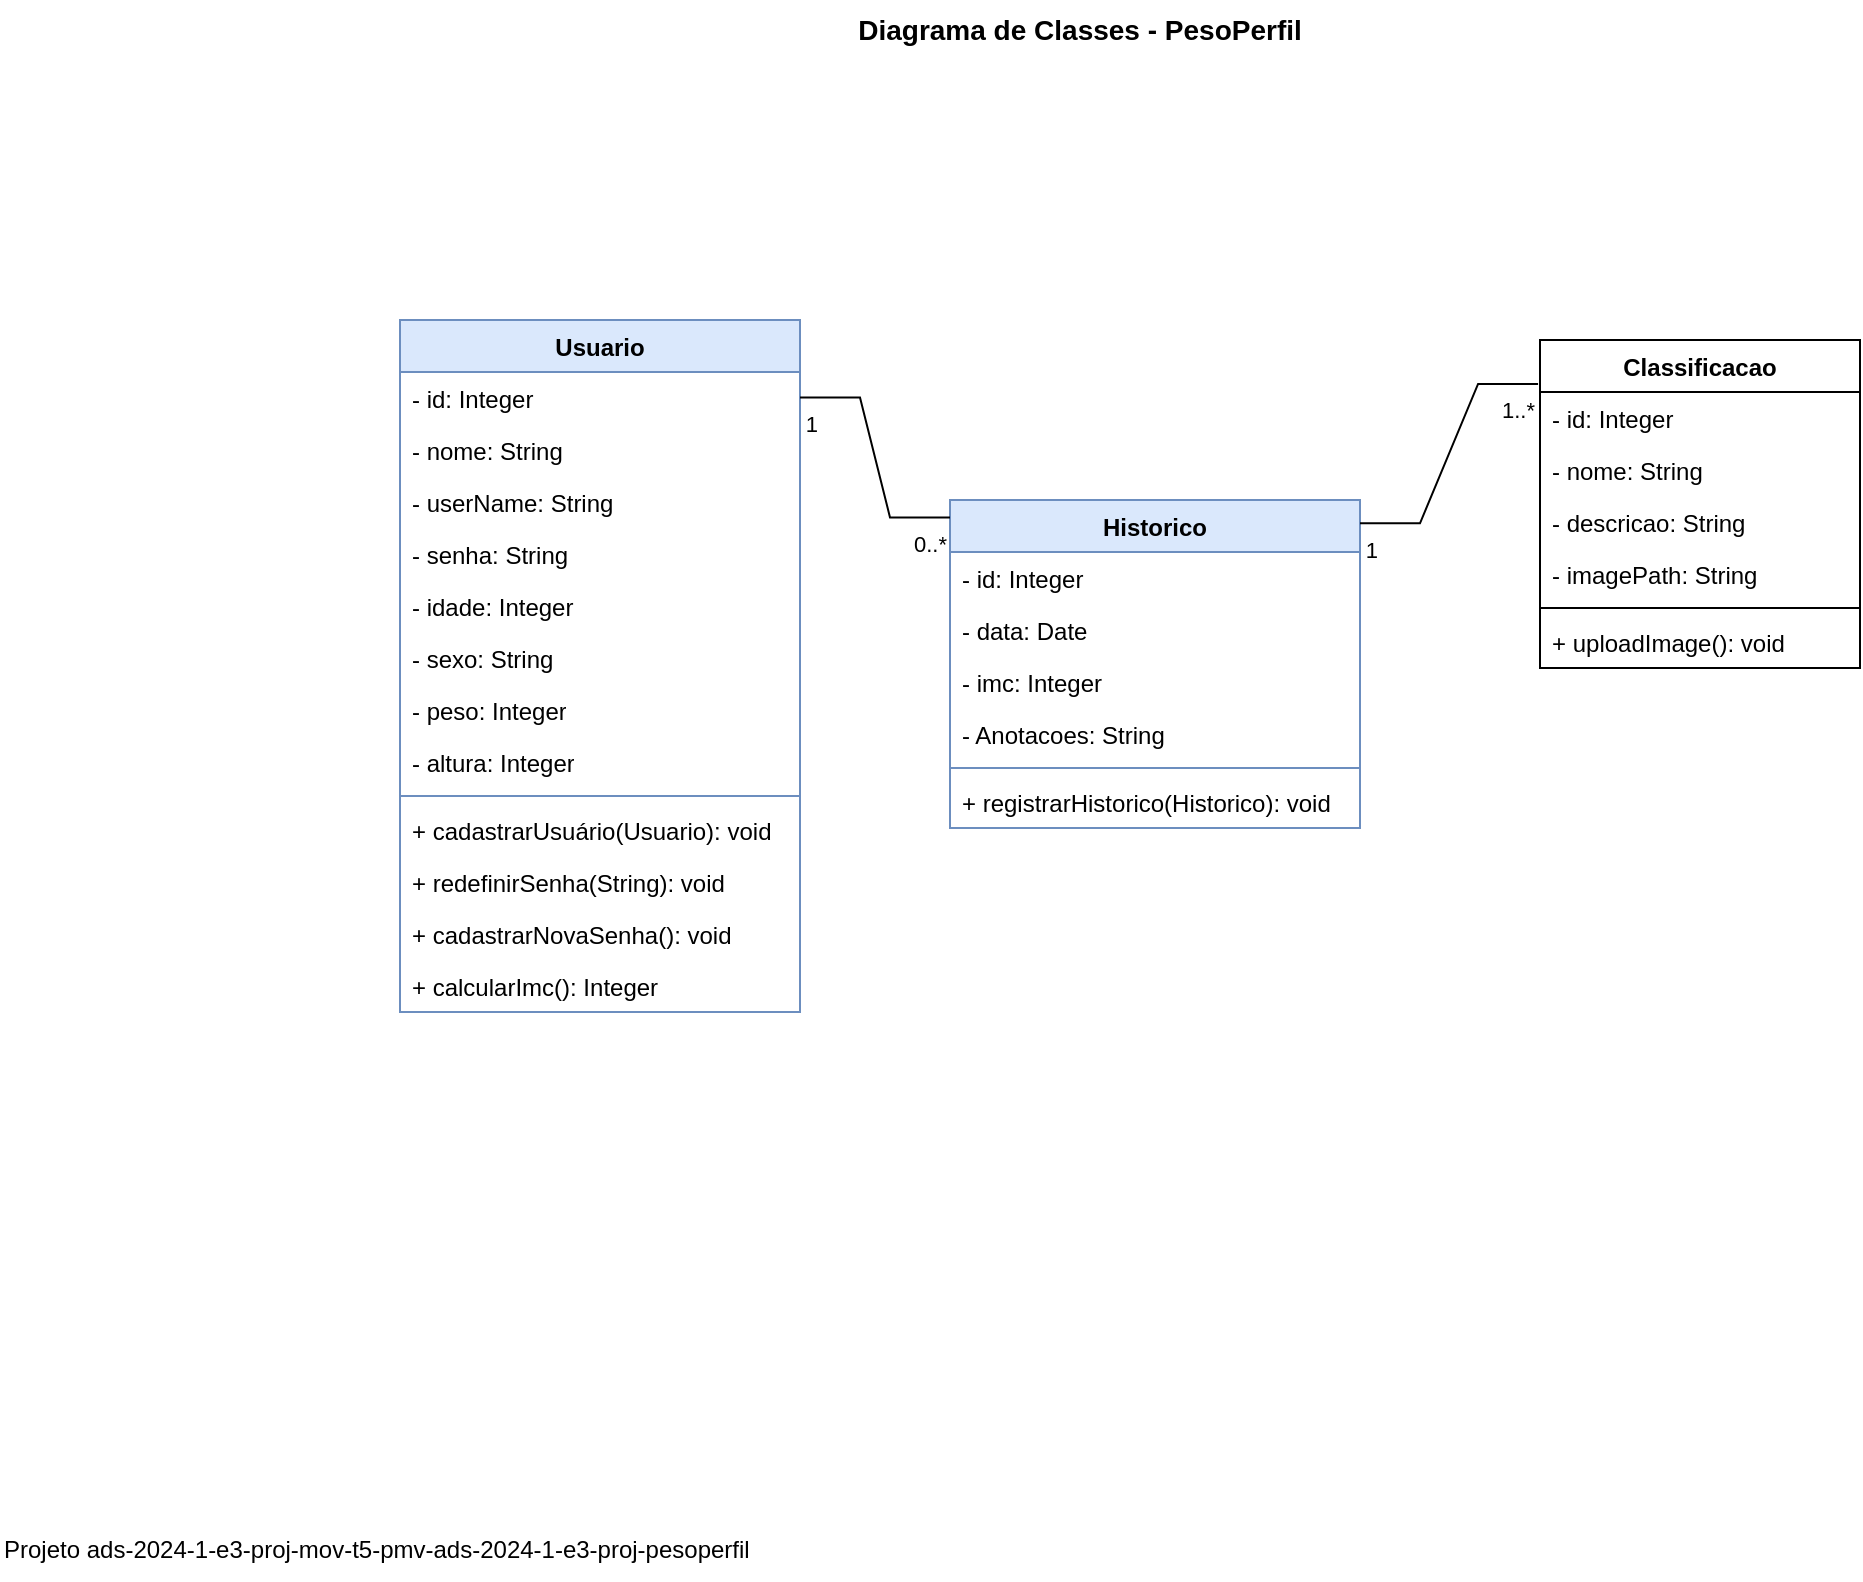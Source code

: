 <mxfile version="24.1.0" type="device">
  <diagram id="C5RBs43oDa-KdzZeNtuy" name="Page-1">
    <mxGraphModel dx="1878" dy="596" grid="1" gridSize="10" guides="1" tooltips="1" connect="1" arrows="1" fold="1" page="1" pageScale="1" pageWidth="1169" pageHeight="827" math="0" shadow="0">
      <root>
        <mxCell id="WIyWlLk6GJQsqaUBKTNV-0" />
        <mxCell id="WIyWlLk6GJQsqaUBKTNV-1" parent="WIyWlLk6GJQsqaUBKTNV-0" />
        <mxCell id="O6CtaRYET_vfFni-FHMC-17" value="Historico" style="swimlane;fontStyle=1;align=center;verticalAlign=top;childLayout=stackLayout;horizontal=1;startSize=26;horizontalStack=0;resizeParent=1;resizeParentMax=0;resizeLast=0;collapsible=1;marginBottom=0;whiteSpace=wrap;html=1;fillColor=#dae8fc;strokeColor=#6c8ebf;" parent="WIyWlLk6GJQsqaUBKTNV-1" vertex="1">
          <mxGeometry x="505" y="1090" width="205" height="164" as="geometry" />
        </mxCell>
        <mxCell id="QMZIn6z1t8QMO756trh--12" value="- id: Integer" style="text;strokeColor=none;fillColor=none;align=left;verticalAlign=top;spacingLeft=4;spacingRight=4;overflow=hidden;rotatable=0;points=[[0,0.5],[1,0.5]];portConstraint=eastwest;whiteSpace=wrap;html=1;" vertex="1" parent="O6CtaRYET_vfFni-FHMC-17">
          <mxGeometry y="26" width="205" height="26" as="geometry" />
        </mxCell>
        <mxCell id="O6CtaRYET_vfFni-FHMC-48" value="- data: Date" style="text;strokeColor=none;fillColor=none;align=left;verticalAlign=top;spacingLeft=4;spacingRight=4;overflow=hidden;rotatable=0;points=[[0,0.5],[1,0.5]];portConstraint=eastwest;whiteSpace=wrap;html=1;" parent="O6CtaRYET_vfFni-FHMC-17" vertex="1">
          <mxGeometry y="52" width="205" height="26" as="geometry" />
        </mxCell>
        <mxCell id="O6CtaRYET_vfFni-FHMC-49" value="- imc: Integer" style="text;strokeColor=none;fillColor=none;align=left;verticalAlign=top;spacingLeft=4;spacingRight=4;overflow=hidden;rotatable=0;points=[[0,0.5],[1,0.5]];portConstraint=eastwest;whiteSpace=wrap;html=1;" parent="O6CtaRYET_vfFni-FHMC-17" vertex="1">
          <mxGeometry y="78" width="205" height="26" as="geometry" />
        </mxCell>
        <mxCell id="ZJPSMoCEX5RP2kxzUlpS-11" value="- Anotacoes: String" style="text;strokeColor=none;fillColor=none;align=left;verticalAlign=top;spacingLeft=4;spacingRight=4;overflow=hidden;rotatable=0;points=[[0,0.5],[1,0.5]];portConstraint=eastwest;whiteSpace=wrap;html=1;" parent="O6CtaRYET_vfFni-FHMC-17" vertex="1">
          <mxGeometry y="104" width="205" height="26" as="geometry" />
        </mxCell>
        <mxCell id="O6CtaRYET_vfFni-FHMC-19" value="" style="line;strokeWidth=1;fillColor=none;align=left;verticalAlign=middle;spacingTop=-1;spacingLeft=3;spacingRight=3;rotatable=0;labelPosition=right;points=[];portConstraint=eastwest;strokeColor=inherit;" parent="O6CtaRYET_vfFni-FHMC-17" vertex="1">
          <mxGeometry y="130" width="205" height="8" as="geometry" />
        </mxCell>
        <mxCell id="O6CtaRYET_vfFni-FHMC-20" value="+ registrarHistorico(Historico): void" style="text;strokeColor=none;fillColor=none;align=left;verticalAlign=top;spacingLeft=4;spacingRight=4;overflow=hidden;rotatable=0;points=[[0,0.5],[1,0.5]];portConstraint=eastwest;whiteSpace=wrap;html=1;" parent="O6CtaRYET_vfFni-FHMC-17" vertex="1">
          <mxGeometry y="138" width="205" height="26" as="geometry" />
        </mxCell>
        <mxCell id="zVyxqiEROXHcgOC5rcdq-0" value="Usuario" style="swimlane;fontStyle=1;align=center;verticalAlign=top;childLayout=stackLayout;horizontal=1;startSize=26;horizontalStack=0;resizeParent=1;resizeParentMax=0;resizeLast=0;collapsible=1;marginBottom=0;whiteSpace=wrap;html=1;fillColor=#dae8fc;strokeColor=#6c8ebf;" parent="WIyWlLk6GJQsqaUBKTNV-1" vertex="1">
          <mxGeometry x="230" y="1000" width="200" height="346" as="geometry" />
        </mxCell>
        <mxCell id="QMZIn6z1t8QMO756trh--10" value="- id: Integer" style="text;strokeColor=none;fillColor=none;align=left;verticalAlign=top;spacingLeft=4;spacingRight=4;overflow=hidden;rotatable=0;points=[[0,0.5],[1,0.5]];portConstraint=eastwest;whiteSpace=wrap;html=1;" vertex="1" parent="zVyxqiEROXHcgOC5rcdq-0">
          <mxGeometry y="26" width="200" height="26" as="geometry" />
        </mxCell>
        <mxCell id="zVyxqiEROXHcgOC5rcdq-1" value="- nome: String" style="text;strokeColor=none;fillColor=none;align=left;verticalAlign=top;spacingLeft=4;spacingRight=4;overflow=hidden;rotatable=0;points=[[0,0.5],[1,0.5]];portConstraint=eastwest;whiteSpace=wrap;html=1;" parent="zVyxqiEROXHcgOC5rcdq-0" vertex="1">
          <mxGeometry y="52" width="200" height="26" as="geometry" />
        </mxCell>
        <mxCell id="zVyxqiEROXHcgOC5rcdq-6" value="- userName: String" style="text;strokeColor=none;fillColor=none;align=left;verticalAlign=top;spacingLeft=4;spacingRight=4;overflow=hidden;rotatable=0;points=[[0,0.5],[1,0.5]];portConstraint=eastwest;whiteSpace=wrap;html=1;" parent="zVyxqiEROXHcgOC5rcdq-0" vertex="1">
          <mxGeometry y="78" width="200" height="26" as="geometry" />
        </mxCell>
        <mxCell id="zVyxqiEROXHcgOC5rcdq-7" value="- senha: String" style="text;strokeColor=none;fillColor=none;align=left;verticalAlign=top;spacingLeft=4;spacingRight=4;overflow=hidden;rotatable=0;points=[[0,0.5],[1,0.5]];portConstraint=eastwest;whiteSpace=wrap;html=1;" parent="zVyxqiEROXHcgOC5rcdq-0" vertex="1">
          <mxGeometry y="104" width="200" height="26" as="geometry" />
        </mxCell>
        <mxCell id="QMZIn6z1t8QMO756trh--4" value="- idade: Integer" style="text;strokeColor=none;fillColor=none;align=left;verticalAlign=top;spacingLeft=4;spacingRight=4;overflow=hidden;rotatable=0;points=[[0,0.5],[1,0.5]];portConstraint=eastwest;whiteSpace=wrap;html=1;" vertex="1" parent="zVyxqiEROXHcgOC5rcdq-0">
          <mxGeometry y="130" width="200" height="26" as="geometry" />
        </mxCell>
        <mxCell id="QMZIn6z1t8QMO756trh--5" value="- sexo: String" style="text;strokeColor=none;fillColor=none;align=left;verticalAlign=top;spacingLeft=4;spacingRight=4;overflow=hidden;rotatable=0;points=[[0,0.5],[1,0.5]];portConstraint=eastwest;whiteSpace=wrap;html=1;" vertex="1" parent="zVyxqiEROXHcgOC5rcdq-0">
          <mxGeometry y="156" width="200" height="26" as="geometry" />
        </mxCell>
        <mxCell id="QMZIn6z1t8QMO756trh--6" value="- peso: Integer" style="text;strokeColor=none;fillColor=none;align=left;verticalAlign=top;spacingLeft=4;spacingRight=4;overflow=hidden;rotatable=0;points=[[0,0.5],[1,0.5]];portConstraint=eastwest;whiteSpace=wrap;html=1;" vertex="1" parent="zVyxqiEROXHcgOC5rcdq-0">
          <mxGeometry y="182" width="200" height="26" as="geometry" />
        </mxCell>
        <mxCell id="QMZIn6z1t8QMO756trh--7" value="- altura: Integer" style="text;strokeColor=none;fillColor=none;align=left;verticalAlign=top;spacingLeft=4;spacingRight=4;overflow=hidden;rotatable=0;points=[[0,0.5],[1,0.5]];portConstraint=eastwest;whiteSpace=wrap;html=1;" vertex="1" parent="zVyxqiEROXHcgOC5rcdq-0">
          <mxGeometry y="208" width="200" height="26" as="geometry" />
        </mxCell>
        <mxCell id="zVyxqiEROXHcgOC5rcdq-2" value="" style="line;strokeWidth=1;fillColor=none;align=left;verticalAlign=middle;spacingTop=-1;spacingLeft=3;spacingRight=3;rotatable=0;labelPosition=right;points=[];portConstraint=eastwest;strokeColor=inherit;" parent="zVyxqiEROXHcgOC5rcdq-0" vertex="1">
          <mxGeometry y="234" width="200" height="8" as="geometry" />
        </mxCell>
        <mxCell id="zVyxqiEROXHcgOC5rcdq-3" value="+ cadastrarUsuário(Usuario): void" style="text;strokeColor=none;fillColor=none;align=left;verticalAlign=top;spacingLeft=4;spacingRight=4;overflow=hidden;rotatable=0;points=[[0,0.5],[1,0.5]];portConstraint=eastwest;whiteSpace=wrap;html=1;" parent="zVyxqiEROXHcgOC5rcdq-0" vertex="1">
          <mxGeometry y="242" width="200" height="26" as="geometry" />
        </mxCell>
        <mxCell id="ZJPSMoCEX5RP2kxzUlpS-23" value="+ redefinirSenha(String): void" style="text;strokeColor=none;fillColor=none;align=left;verticalAlign=top;spacingLeft=4;spacingRight=4;overflow=hidden;rotatable=0;points=[[0,0.5],[1,0.5]];portConstraint=eastwest;whiteSpace=wrap;html=1;" parent="zVyxqiEROXHcgOC5rcdq-0" vertex="1">
          <mxGeometry y="268" width="200" height="26" as="geometry" />
        </mxCell>
        <mxCell id="ZJPSMoCEX5RP2kxzUlpS-22" value="+ cadastrarNovaSenha(): void" style="text;strokeColor=none;fillColor=none;align=left;verticalAlign=top;spacingLeft=4;spacingRight=4;overflow=hidden;rotatable=0;points=[[0,0.5],[1,0.5]];portConstraint=eastwest;whiteSpace=wrap;html=1;" parent="zVyxqiEROXHcgOC5rcdq-0" vertex="1">
          <mxGeometry y="294" width="200" height="26" as="geometry" />
        </mxCell>
        <mxCell id="QMZIn6z1t8QMO756trh--8" value="+ calcularImc(): Integer" style="text;strokeColor=none;fillColor=none;align=left;verticalAlign=top;spacingLeft=4;spacingRight=4;overflow=hidden;rotatable=0;points=[[0,0.5],[1,0.5]];portConstraint=eastwest;whiteSpace=wrap;html=1;" vertex="1" parent="zVyxqiEROXHcgOC5rcdq-0">
          <mxGeometry y="320" width="200" height="26" as="geometry" />
        </mxCell>
        <mxCell id="zVyxqiEROXHcgOC5rcdq-26" value="" style="endArrow=none;html=1;endSize=12;startArrow=none;startSize=14;startFill=0;edgeStyle=entityRelationEdgeStyle;rounded=0;strokeColor=default;endFill=0;entryX=1;entryY=0.112;entryDx=0;entryDy=0;entryPerimeter=0;exitX=0;exitY=0.053;exitDx=0;exitDy=0;exitPerimeter=0;" parent="WIyWlLk6GJQsqaUBKTNV-1" source="O6CtaRYET_vfFni-FHMC-17" target="zVyxqiEROXHcgOC5rcdq-0" edge="1">
          <mxGeometry relative="1" as="geometry">
            <mxPoint x="245" y="1070" as="sourcePoint" />
            <mxPoint x="405" y="1070" as="targetPoint" />
          </mxGeometry>
        </mxCell>
        <mxCell id="zVyxqiEROXHcgOC5rcdq-27" value="0..*" style="edgeLabel;resizable=0;html=1;align=left;verticalAlign=top;" parent="zVyxqiEROXHcgOC5rcdq-26" connectable="0" vertex="1">
          <mxGeometry x="-1" relative="1" as="geometry">
            <mxPoint x="-20" as="offset" />
          </mxGeometry>
        </mxCell>
        <mxCell id="zVyxqiEROXHcgOC5rcdq-28" value="1" style="edgeLabel;resizable=0;html=1;align=right;verticalAlign=top;" parent="zVyxqiEROXHcgOC5rcdq-26" connectable="0" vertex="1">
          <mxGeometry x="1" relative="1" as="geometry">
            <mxPoint x="10" as="offset" />
          </mxGeometry>
        </mxCell>
        <mxCell id="ZJPSMoCEX5RP2kxzUlpS-17" value="" style="endArrow=none;html=1;endSize=12;startArrow=none;startSize=14;startFill=0;edgeStyle=entityRelationEdgeStyle;rounded=0;strokeColor=default;endFill=0;entryX=1;entryY=0.071;entryDx=0;entryDy=0;entryPerimeter=0;exitX=-0.006;exitY=0.134;exitDx=0;exitDy=0;exitPerimeter=0;" parent="WIyWlLk6GJQsqaUBKTNV-1" source="ZJPSMoCEX5RP2kxzUlpS-12" target="O6CtaRYET_vfFni-FHMC-17" edge="1">
          <mxGeometry relative="1" as="geometry">
            <mxPoint x="655" y="880" as="sourcePoint" />
            <mxPoint x="415" y="1185" as="targetPoint" />
          </mxGeometry>
        </mxCell>
        <mxCell id="ZJPSMoCEX5RP2kxzUlpS-18" value="1..*" style="edgeLabel;resizable=0;html=1;align=left;verticalAlign=top;" parent="ZJPSMoCEX5RP2kxzUlpS-17" connectable="0" vertex="1">
          <mxGeometry x="-1" relative="1" as="geometry">
            <mxPoint x="-20" as="offset" />
          </mxGeometry>
        </mxCell>
        <mxCell id="ZJPSMoCEX5RP2kxzUlpS-19" value="1" style="edgeLabel;resizable=0;html=1;align=right;verticalAlign=top;" parent="ZJPSMoCEX5RP2kxzUlpS-17" connectable="0" vertex="1">
          <mxGeometry x="1" relative="1" as="geometry">
            <mxPoint x="10" as="offset" />
          </mxGeometry>
        </mxCell>
        <mxCell id="ZJPSMoCEX5RP2kxzUlpS-21" value="" style="group" parent="WIyWlLk6GJQsqaUBKTNV-1" vertex="1" connectable="0">
          <mxGeometry x="800" y="1010" width="160" height="146" as="geometry" />
        </mxCell>
        <mxCell id="ZJPSMoCEX5RP2kxzUlpS-12" value="Classificacao" style="swimlane;fontStyle=1;align=center;verticalAlign=top;childLayout=stackLayout;horizontal=1;startSize=26;horizontalStack=0;resizeParent=1;resizeParentMax=0;resizeLast=0;collapsible=1;marginBottom=0;whiteSpace=wrap;html=1;" parent="ZJPSMoCEX5RP2kxzUlpS-21" vertex="1">
          <mxGeometry width="160" height="164" as="geometry" />
        </mxCell>
        <mxCell id="QMZIn6z1t8QMO756trh--11" value="- id: Integer" style="text;strokeColor=none;fillColor=none;align=left;verticalAlign=top;spacingLeft=4;spacingRight=4;overflow=hidden;rotatable=0;points=[[0,0.5],[1,0.5]];portConstraint=eastwest;whiteSpace=wrap;html=1;" vertex="1" parent="ZJPSMoCEX5RP2kxzUlpS-12">
          <mxGeometry y="26" width="160" height="26" as="geometry" />
        </mxCell>
        <mxCell id="ZJPSMoCEX5RP2kxzUlpS-13" value="- nome: String" style="text;strokeColor=none;fillColor=none;align=left;verticalAlign=top;spacingLeft=4;spacingRight=4;overflow=hidden;rotatable=0;points=[[0,0.5],[1,0.5]];portConstraint=eastwest;whiteSpace=wrap;html=1;" parent="ZJPSMoCEX5RP2kxzUlpS-12" vertex="1">
          <mxGeometry y="52" width="160" height="26" as="geometry" />
        </mxCell>
        <mxCell id="QMZIn6z1t8QMO756trh--13" value="- descricao: String" style="text;strokeColor=none;fillColor=none;align=left;verticalAlign=top;spacingLeft=4;spacingRight=4;overflow=hidden;rotatable=0;points=[[0,0.5],[1,0.5]];portConstraint=eastwest;whiteSpace=wrap;html=1;" vertex="1" parent="ZJPSMoCEX5RP2kxzUlpS-12">
          <mxGeometry y="78" width="160" height="26" as="geometry" />
        </mxCell>
        <mxCell id="QMZIn6z1t8QMO756trh--14" value="- imagePath: String" style="text;strokeColor=none;fillColor=none;align=left;verticalAlign=top;spacingLeft=4;spacingRight=4;overflow=hidden;rotatable=0;points=[[0,0.5],[1,0.5]];portConstraint=eastwest;whiteSpace=wrap;html=1;" vertex="1" parent="ZJPSMoCEX5RP2kxzUlpS-12">
          <mxGeometry y="104" width="160" height="26" as="geometry" />
        </mxCell>
        <mxCell id="ZJPSMoCEX5RP2kxzUlpS-15" value="" style="line;strokeWidth=1;fillColor=none;align=left;verticalAlign=middle;spacingTop=-1;spacingLeft=3;spacingRight=3;rotatable=0;labelPosition=right;points=[];portConstraint=eastwest;strokeColor=inherit;" parent="ZJPSMoCEX5RP2kxzUlpS-12" vertex="1">
          <mxGeometry y="130" width="160" height="8" as="geometry" />
        </mxCell>
        <mxCell id="ZJPSMoCEX5RP2kxzUlpS-16" value="+ uploadImage(): void" style="text;strokeColor=none;fillColor=none;align=left;verticalAlign=top;spacingLeft=4;spacingRight=4;overflow=hidden;rotatable=0;points=[[0,0.5],[1,0.5]];portConstraint=eastwest;whiteSpace=wrap;html=1;" parent="ZJPSMoCEX5RP2kxzUlpS-12" vertex="1">
          <mxGeometry y="138" width="160" height="26" as="geometry" />
        </mxCell>
        <mxCell id="ZJPSMoCEX5RP2kxzUlpS-71" value="Diagrama de Classes - PesoPerfil" style="text;html=1;strokeColor=none;fillColor=none;align=center;verticalAlign=middle;whiteSpace=wrap;rounded=0;fontSize=14;fontStyle=1" parent="WIyWlLk6GJQsqaUBKTNV-1" vertex="1">
          <mxGeometry x="190" y="840" width="760" height="30" as="geometry" />
        </mxCell>
        <mxCell id="ZJPSMoCEX5RP2kxzUlpS-72" value="Projeto ads-2024-1-e3-proj-mov-t5-pmv-ads-2024-1-e3-proj-pesoperfil" style="text;html=1;strokeColor=none;fillColor=none;align=left;verticalAlign=middle;whiteSpace=wrap;rounded=0;" parent="WIyWlLk6GJQsqaUBKTNV-1" vertex="1">
          <mxGeometry x="30" y="1600" width="760" height="30" as="geometry" />
        </mxCell>
      </root>
    </mxGraphModel>
  </diagram>
</mxfile>
